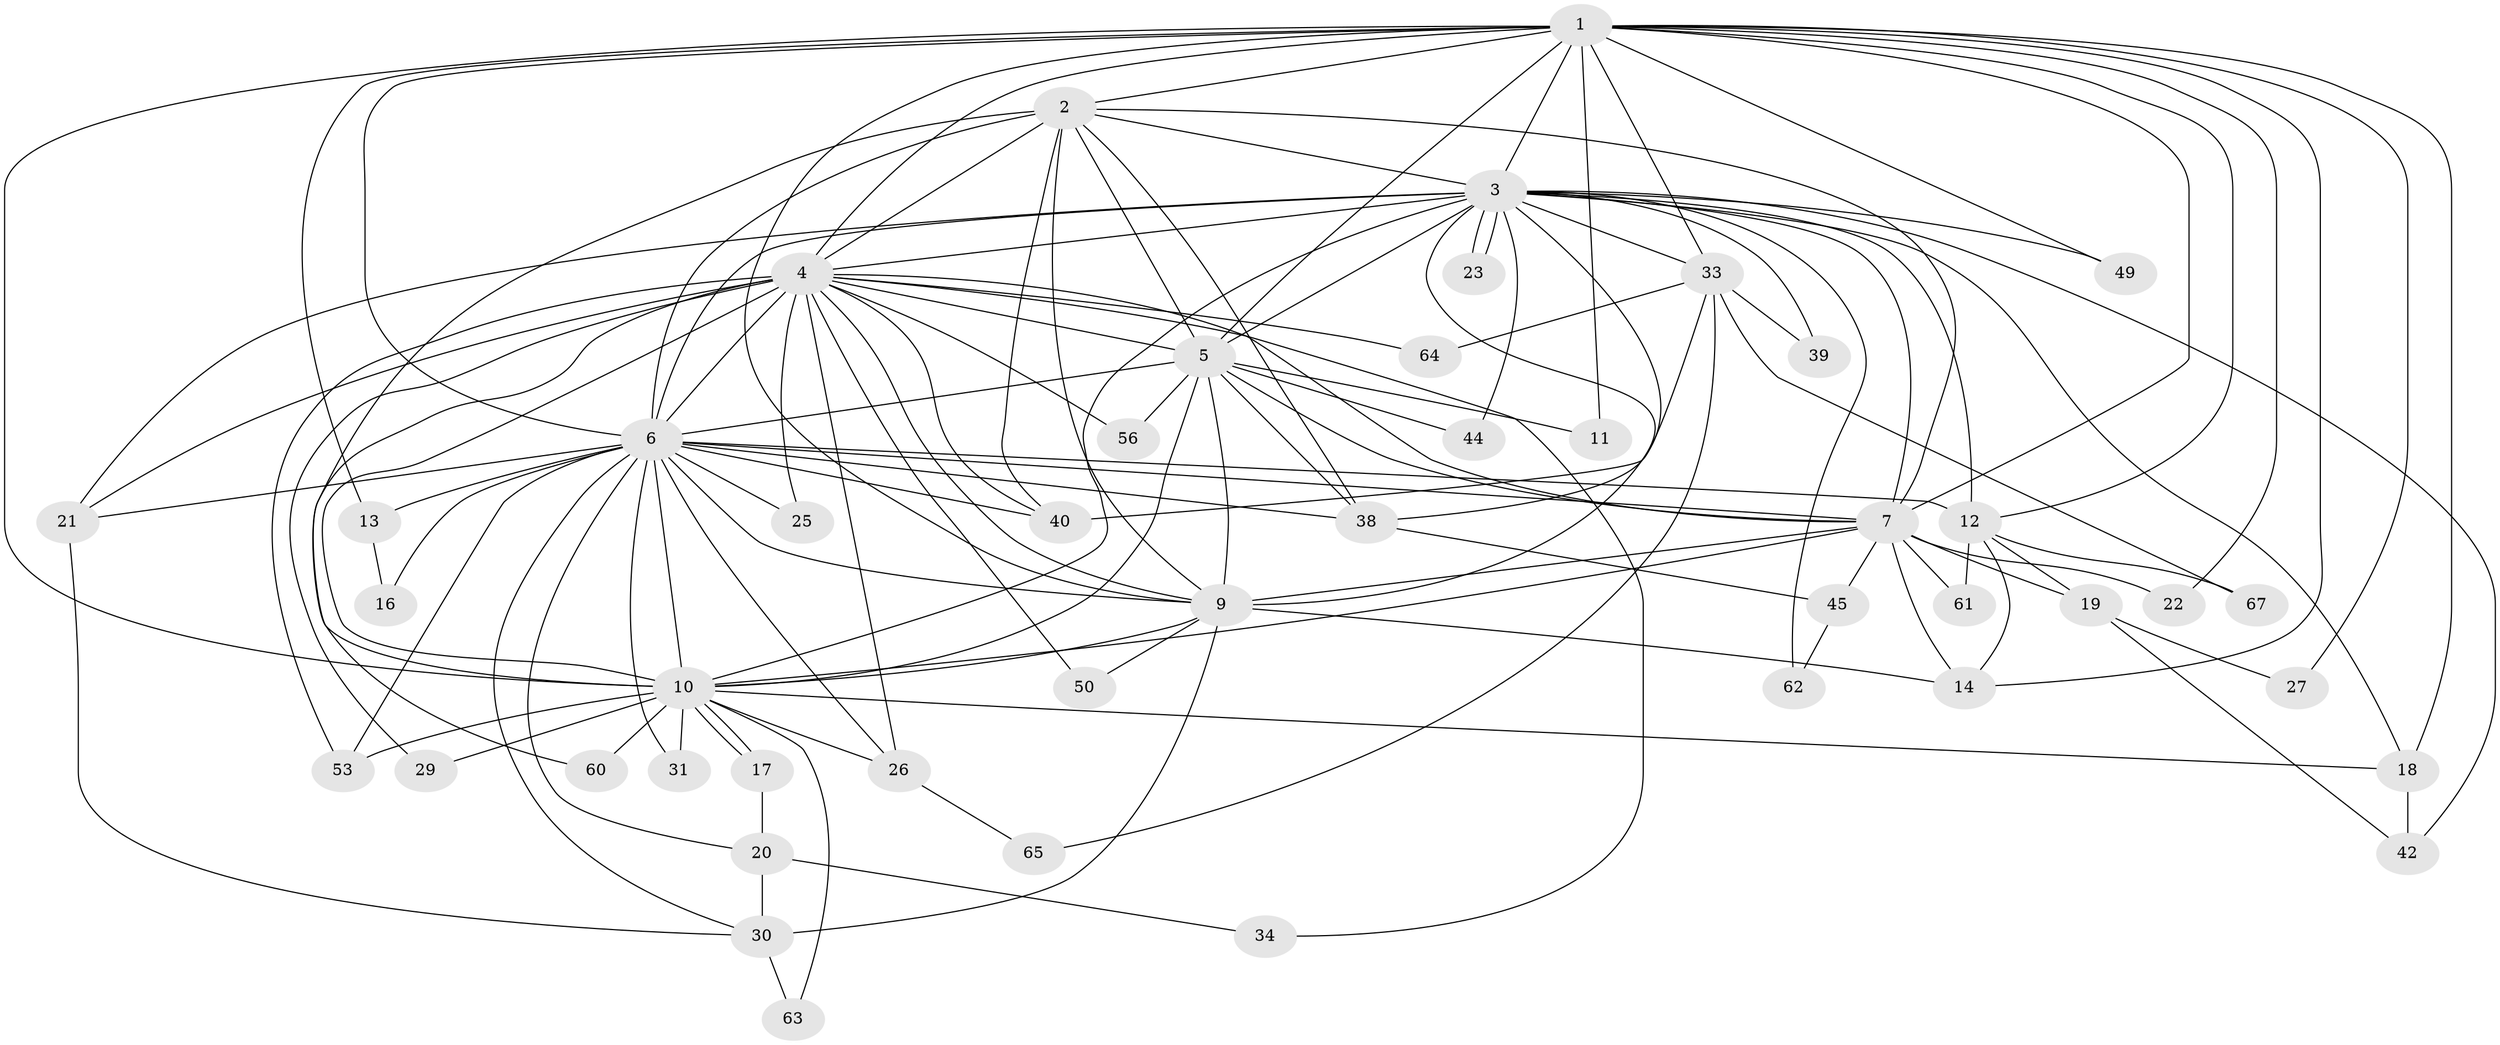 // Generated by graph-tools (version 1.1) at 2025/23/03/03/25 07:23:45]
// undirected, 46 vertices, 124 edges
graph export_dot {
graph [start="1"]
  node [color=gray90,style=filled];
  1 [super="+57"];
  2 [super="+52"];
  3 [super="+24"];
  4 [super="+37"];
  5 [super="+36"];
  6 [super="+8"];
  7 [super="+28"];
  9 [super="+46"];
  10 [super="+41"];
  11;
  12 [super="+15"];
  13;
  14 [super="+54"];
  16;
  17;
  18 [super="+47"];
  19;
  20;
  21 [super="+51"];
  22 [super="+43"];
  23;
  25;
  26 [super="+32"];
  27;
  29;
  30 [super="+35"];
  31;
  33 [super="+58"];
  34;
  38 [super="+55"];
  39;
  40 [super="+48"];
  42 [super="+59"];
  44;
  45;
  49;
  50;
  53 [super="+66"];
  56;
  60;
  61;
  62;
  63;
  64;
  65;
  67;
  1 -- 2;
  1 -- 3;
  1 -- 4 [weight=2];
  1 -- 5;
  1 -- 6 [weight=2];
  1 -- 7 [weight=2];
  1 -- 9;
  1 -- 10;
  1 -- 11;
  1 -- 13;
  1 -- 18;
  1 -- 22 [weight=2];
  1 -- 27;
  1 -- 33;
  1 -- 49;
  1 -- 14;
  1 -- 12;
  2 -- 3;
  2 -- 4;
  2 -- 5 [weight=2];
  2 -- 6 [weight=2];
  2 -- 7;
  2 -- 9;
  2 -- 10 [weight=2];
  2 -- 40;
  2 -- 38;
  3 -- 4;
  3 -- 5;
  3 -- 6 [weight=2];
  3 -- 7;
  3 -- 9 [weight=2];
  3 -- 10;
  3 -- 12;
  3 -- 18;
  3 -- 23;
  3 -- 23;
  3 -- 33;
  3 -- 38;
  3 -- 39;
  3 -- 49;
  3 -- 62;
  3 -- 42;
  3 -- 44;
  3 -- 21;
  4 -- 5;
  4 -- 6 [weight=2];
  4 -- 7;
  4 -- 9;
  4 -- 10;
  4 -- 21;
  4 -- 25;
  4 -- 26;
  4 -- 29;
  4 -- 34;
  4 -- 50;
  4 -- 53;
  4 -- 60;
  4 -- 64;
  4 -- 56;
  4 -- 40;
  5 -- 6 [weight=2];
  5 -- 7;
  5 -- 9;
  5 -- 10;
  5 -- 11;
  5 -- 38;
  5 -- 44;
  5 -- 56;
  6 -- 7 [weight=2];
  6 -- 9 [weight=2];
  6 -- 10 [weight=2];
  6 -- 13;
  6 -- 16;
  6 -- 20;
  6 -- 21;
  6 -- 40;
  6 -- 12;
  6 -- 25;
  6 -- 31;
  6 -- 26;
  6 -- 53;
  6 -- 30;
  6 -- 38;
  7 -- 9;
  7 -- 10;
  7 -- 14;
  7 -- 19;
  7 -- 22;
  7 -- 45;
  7 -- 61;
  9 -- 10;
  9 -- 14;
  9 -- 30;
  9 -- 50;
  10 -- 17;
  10 -- 17;
  10 -- 26;
  10 -- 29;
  10 -- 31;
  10 -- 53;
  10 -- 60;
  10 -- 63;
  10 -- 18;
  12 -- 19;
  12 -- 61;
  12 -- 67;
  12 -- 14;
  13 -- 16;
  17 -- 20;
  18 -- 42;
  19 -- 27;
  19 -- 42;
  20 -- 30;
  20 -- 34;
  21 -- 30;
  26 -- 65;
  30 -- 63;
  33 -- 39;
  33 -- 67;
  33 -- 40;
  33 -- 64;
  33 -- 65;
  38 -- 45;
  45 -- 62;
}
